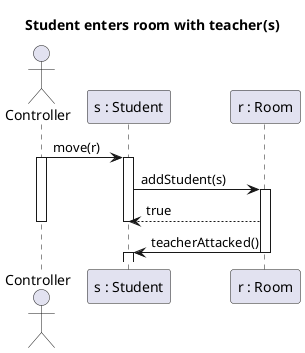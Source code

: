 @startuml student_enter_teacher
title Student enters room with teacher(s)

actor Controller as c
participant "s : Student" as s
participant "r : Room" as r


c -> s : move(r)
Activate c
Activate s
s -> r : addStudent(s)


Activate r
r --> s : true
Deactivate s
Deactivate c
r -> s : teacherAttacked()
Deactivate r
Activate s
Deactivate s


@enduml